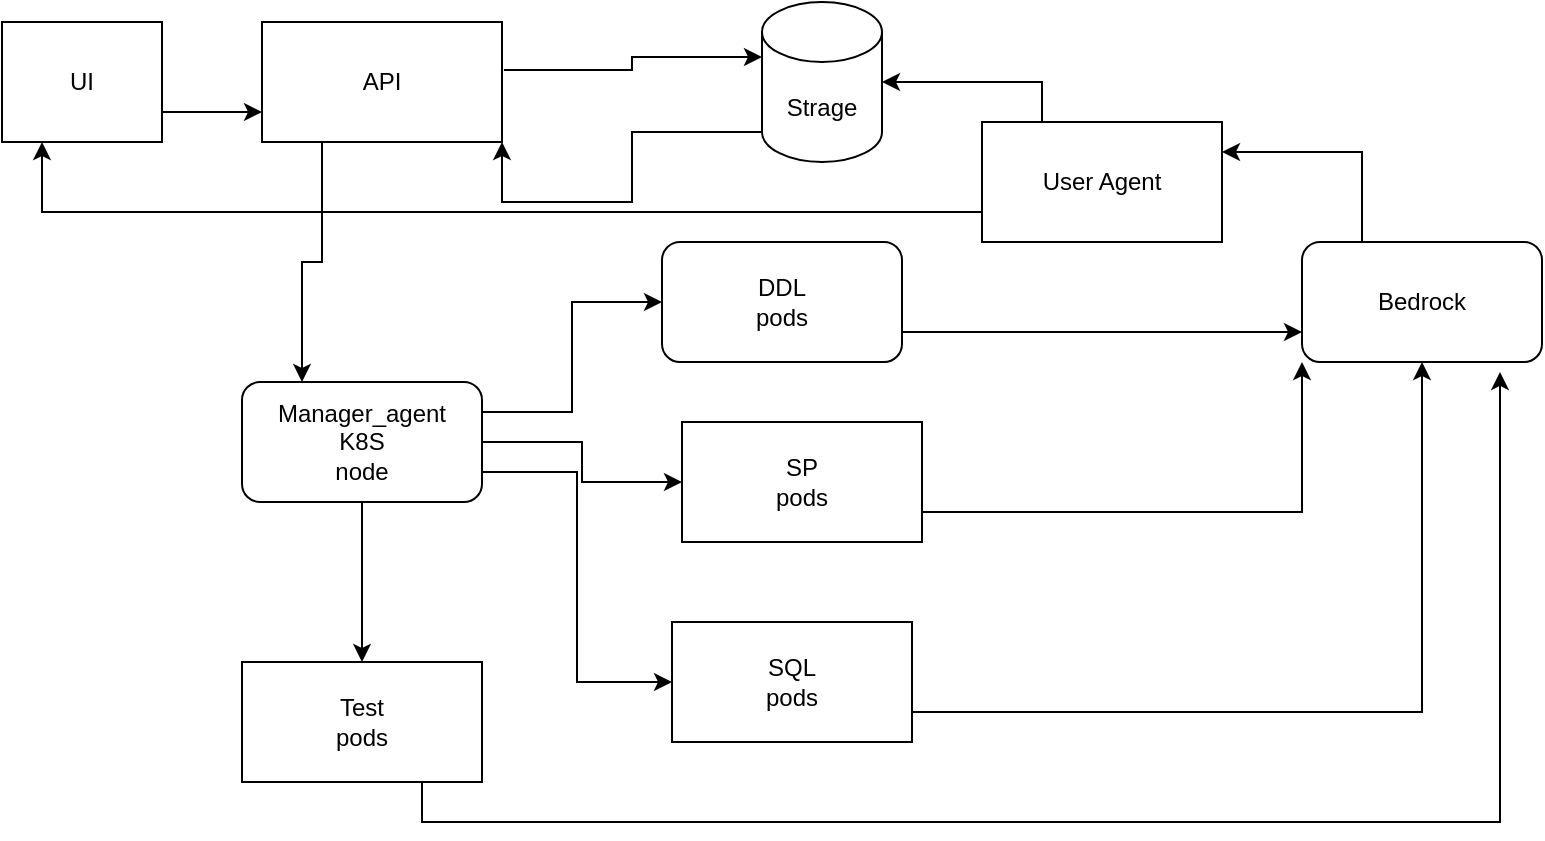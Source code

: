 <mxfile version="26.2.14">
  <diagram name="Page-1" id="ODt14_xDkLT6aXwcsXu8">
    <mxGraphModel dx="846" dy="425" grid="1" gridSize="10" guides="1" tooltips="1" connect="1" arrows="1" fold="1" page="1" pageScale="1" pageWidth="850" pageHeight="1100" math="0" shadow="0">
      <root>
        <mxCell id="0" />
        <mxCell id="1" parent="0" />
        <mxCell id="gId2gZL5uGRJnGq2d9ph-7" style="edgeStyle=orthogonalEdgeStyle;rounded=0;orthogonalLoop=1;jettySize=auto;html=1;exitX=1;exitY=0.75;exitDx=0;exitDy=0;entryX=0;entryY=0.75;entryDx=0;entryDy=0;" edge="1" parent="1" source="gId2gZL5uGRJnGq2d9ph-1" target="gId2gZL5uGRJnGq2d9ph-2">
          <mxGeometry relative="1" as="geometry" />
        </mxCell>
        <mxCell id="gId2gZL5uGRJnGq2d9ph-1" value="UI" style="rounded=0;whiteSpace=wrap;html=1;" vertex="1" parent="1">
          <mxGeometry x="30" y="100" width="80" height="60" as="geometry" />
        </mxCell>
        <mxCell id="gId2gZL5uGRJnGq2d9ph-11" style="edgeStyle=orthogonalEdgeStyle;rounded=0;orthogonalLoop=1;jettySize=auto;html=1;exitX=0.25;exitY=1;exitDx=0;exitDy=0;entryX=0.25;entryY=0;entryDx=0;entryDy=0;" edge="1" parent="1" source="gId2gZL5uGRJnGq2d9ph-2" target="gId2gZL5uGRJnGq2d9ph-10">
          <mxGeometry relative="1" as="geometry" />
        </mxCell>
        <mxCell id="gId2gZL5uGRJnGq2d9ph-2" value="API" style="rounded=0;whiteSpace=wrap;html=1;" vertex="1" parent="1">
          <mxGeometry x="160" y="100" width="120" height="60" as="geometry" />
        </mxCell>
        <mxCell id="gId2gZL5uGRJnGq2d9ph-9" style="edgeStyle=orthogonalEdgeStyle;rounded=0;orthogonalLoop=1;jettySize=auto;html=1;exitX=0;exitY=1;exitDx=0;exitDy=-15;exitPerimeter=0;entryX=1;entryY=1;entryDx=0;entryDy=0;" edge="1" parent="1" source="gId2gZL5uGRJnGq2d9ph-4" target="gId2gZL5uGRJnGq2d9ph-2">
          <mxGeometry relative="1" as="geometry" />
        </mxCell>
        <mxCell id="gId2gZL5uGRJnGq2d9ph-4" value="Strage" style="shape=cylinder3;whiteSpace=wrap;html=1;boundedLbl=1;backgroundOutline=1;size=15;" vertex="1" parent="1">
          <mxGeometry x="410" y="90" width="60" height="80" as="geometry" />
        </mxCell>
        <mxCell id="gId2gZL5uGRJnGq2d9ph-8" style="edgeStyle=orthogonalEdgeStyle;rounded=0;orthogonalLoop=1;jettySize=auto;html=1;exitX=1.008;exitY=0.4;exitDx=0;exitDy=0;entryX=0;entryY=0;entryDx=0;entryDy=27.5;entryPerimeter=0;exitPerimeter=0;" edge="1" parent="1" source="gId2gZL5uGRJnGq2d9ph-2" target="gId2gZL5uGRJnGq2d9ph-4">
          <mxGeometry relative="1" as="geometry" />
        </mxCell>
        <mxCell id="gId2gZL5uGRJnGq2d9ph-18" style="edgeStyle=orthogonalEdgeStyle;rounded=0;orthogonalLoop=1;jettySize=auto;html=1;exitX=1;exitY=0.25;exitDx=0;exitDy=0;entryX=0;entryY=0.5;entryDx=0;entryDy=0;" edge="1" parent="1" source="gId2gZL5uGRJnGq2d9ph-10" target="gId2gZL5uGRJnGq2d9ph-13">
          <mxGeometry relative="1" as="geometry" />
        </mxCell>
        <mxCell id="gId2gZL5uGRJnGq2d9ph-19" style="edgeStyle=orthogonalEdgeStyle;rounded=0;orthogonalLoop=1;jettySize=auto;html=1;exitX=1;exitY=0.5;exitDx=0;exitDy=0;entryX=0;entryY=0.5;entryDx=0;entryDy=0;" edge="1" parent="1" source="gId2gZL5uGRJnGq2d9ph-10" target="gId2gZL5uGRJnGq2d9ph-15">
          <mxGeometry relative="1" as="geometry" />
        </mxCell>
        <mxCell id="gId2gZL5uGRJnGq2d9ph-20" style="edgeStyle=orthogonalEdgeStyle;rounded=0;orthogonalLoop=1;jettySize=auto;html=1;exitX=1;exitY=0.75;exitDx=0;exitDy=0;entryX=0;entryY=0.5;entryDx=0;entryDy=0;" edge="1" parent="1" source="gId2gZL5uGRJnGq2d9ph-10" target="gId2gZL5uGRJnGq2d9ph-16">
          <mxGeometry relative="1" as="geometry" />
        </mxCell>
        <mxCell id="gId2gZL5uGRJnGq2d9ph-21" style="edgeStyle=orthogonalEdgeStyle;rounded=0;orthogonalLoop=1;jettySize=auto;html=1;exitX=0.5;exitY=1;exitDx=0;exitDy=0;entryX=0.5;entryY=0;entryDx=0;entryDy=0;" edge="1" parent="1" source="gId2gZL5uGRJnGq2d9ph-10" target="gId2gZL5uGRJnGq2d9ph-17">
          <mxGeometry relative="1" as="geometry" />
        </mxCell>
        <mxCell id="gId2gZL5uGRJnGq2d9ph-10" value="Manager_agent&lt;div&gt;K8S&lt;br&gt;node&lt;/div&gt;" style="rounded=1;whiteSpace=wrap;html=1;" vertex="1" parent="1">
          <mxGeometry x="150" y="280" width="120" height="60" as="geometry" />
        </mxCell>
        <mxCell id="gId2gZL5uGRJnGq2d9ph-27" style="edgeStyle=orthogonalEdgeStyle;rounded=0;orthogonalLoop=1;jettySize=auto;html=1;exitX=0.25;exitY=0;exitDx=0;exitDy=0;entryX=1;entryY=0.25;entryDx=0;entryDy=0;" edge="1" parent="1" source="gId2gZL5uGRJnGq2d9ph-12" target="gId2gZL5uGRJnGq2d9ph-26">
          <mxGeometry relative="1" as="geometry" />
        </mxCell>
        <mxCell id="gId2gZL5uGRJnGq2d9ph-12" value="Bedrock" style="rounded=1;whiteSpace=wrap;html=1;" vertex="1" parent="1">
          <mxGeometry x="680" y="210" width="120" height="60" as="geometry" />
        </mxCell>
        <mxCell id="gId2gZL5uGRJnGq2d9ph-22" style="edgeStyle=orthogonalEdgeStyle;rounded=0;orthogonalLoop=1;jettySize=auto;html=1;exitX=1;exitY=0.75;exitDx=0;exitDy=0;entryX=0;entryY=0.75;entryDx=0;entryDy=0;" edge="1" parent="1" source="gId2gZL5uGRJnGq2d9ph-13" target="gId2gZL5uGRJnGq2d9ph-12">
          <mxGeometry relative="1" as="geometry" />
        </mxCell>
        <mxCell id="gId2gZL5uGRJnGq2d9ph-13" value="DDL&lt;br&gt;pods" style="rounded=1;whiteSpace=wrap;html=1;" vertex="1" parent="1">
          <mxGeometry x="360" y="210" width="120" height="60" as="geometry" />
        </mxCell>
        <mxCell id="gId2gZL5uGRJnGq2d9ph-23" style="edgeStyle=orthogonalEdgeStyle;rounded=0;orthogonalLoop=1;jettySize=auto;html=1;exitX=1;exitY=0.75;exitDx=0;exitDy=0;entryX=0;entryY=1;entryDx=0;entryDy=0;" edge="1" parent="1" source="gId2gZL5uGRJnGq2d9ph-15" target="gId2gZL5uGRJnGq2d9ph-12">
          <mxGeometry relative="1" as="geometry" />
        </mxCell>
        <mxCell id="gId2gZL5uGRJnGq2d9ph-15" value="SP&lt;br&gt;pods" style="rounded=0;whiteSpace=wrap;html=1;" vertex="1" parent="1">
          <mxGeometry x="370" y="300" width="120" height="60" as="geometry" />
        </mxCell>
        <mxCell id="gId2gZL5uGRJnGq2d9ph-24" style="edgeStyle=orthogonalEdgeStyle;rounded=0;orthogonalLoop=1;jettySize=auto;html=1;exitX=1;exitY=0.75;exitDx=0;exitDy=0;entryX=0.5;entryY=1;entryDx=0;entryDy=0;" edge="1" parent="1" source="gId2gZL5uGRJnGq2d9ph-16" target="gId2gZL5uGRJnGq2d9ph-12">
          <mxGeometry relative="1" as="geometry" />
        </mxCell>
        <mxCell id="gId2gZL5uGRJnGq2d9ph-16" value="SQL&lt;br&gt;pods" style="rounded=0;whiteSpace=wrap;html=1;" vertex="1" parent="1">
          <mxGeometry x="365" y="400" width="120" height="60" as="geometry" />
        </mxCell>
        <mxCell id="gId2gZL5uGRJnGq2d9ph-17" value="Test&lt;br&gt;pods" style="rounded=0;whiteSpace=wrap;html=1;" vertex="1" parent="1">
          <mxGeometry x="150" y="420" width="120" height="60" as="geometry" />
        </mxCell>
        <mxCell id="gId2gZL5uGRJnGq2d9ph-25" style="edgeStyle=orthogonalEdgeStyle;rounded=0;orthogonalLoop=1;jettySize=auto;html=1;exitX=0.75;exitY=1;exitDx=0;exitDy=0;entryX=0.825;entryY=1.083;entryDx=0;entryDy=0;entryPerimeter=0;" edge="1" parent="1" source="gId2gZL5uGRJnGq2d9ph-17" target="gId2gZL5uGRJnGq2d9ph-12">
          <mxGeometry relative="1" as="geometry" />
        </mxCell>
        <mxCell id="gId2gZL5uGRJnGq2d9ph-28" style="edgeStyle=orthogonalEdgeStyle;rounded=0;orthogonalLoop=1;jettySize=auto;html=1;exitX=0;exitY=0.75;exitDx=0;exitDy=0;entryX=0.25;entryY=1;entryDx=0;entryDy=0;" edge="1" parent="1" source="gId2gZL5uGRJnGq2d9ph-26" target="gId2gZL5uGRJnGq2d9ph-1">
          <mxGeometry relative="1" as="geometry" />
        </mxCell>
        <mxCell id="gId2gZL5uGRJnGq2d9ph-29" style="edgeStyle=orthogonalEdgeStyle;rounded=0;orthogonalLoop=1;jettySize=auto;html=1;exitX=0.25;exitY=0;exitDx=0;exitDy=0;" edge="1" parent="1" source="gId2gZL5uGRJnGq2d9ph-26" target="gId2gZL5uGRJnGq2d9ph-4">
          <mxGeometry relative="1" as="geometry" />
        </mxCell>
        <mxCell id="gId2gZL5uGRJnGq2d9ph-26" value="User Agent" style="rounded=0;whiteSpace=wrap;html=1;" vertex="1" parent="1">
          <mxGeometry x="520" y="150" width="120" height="60" as="geometry" />
        </mxCell>
      </root>
    </mxGraphModel>
  </diagram>
</mxfile>

